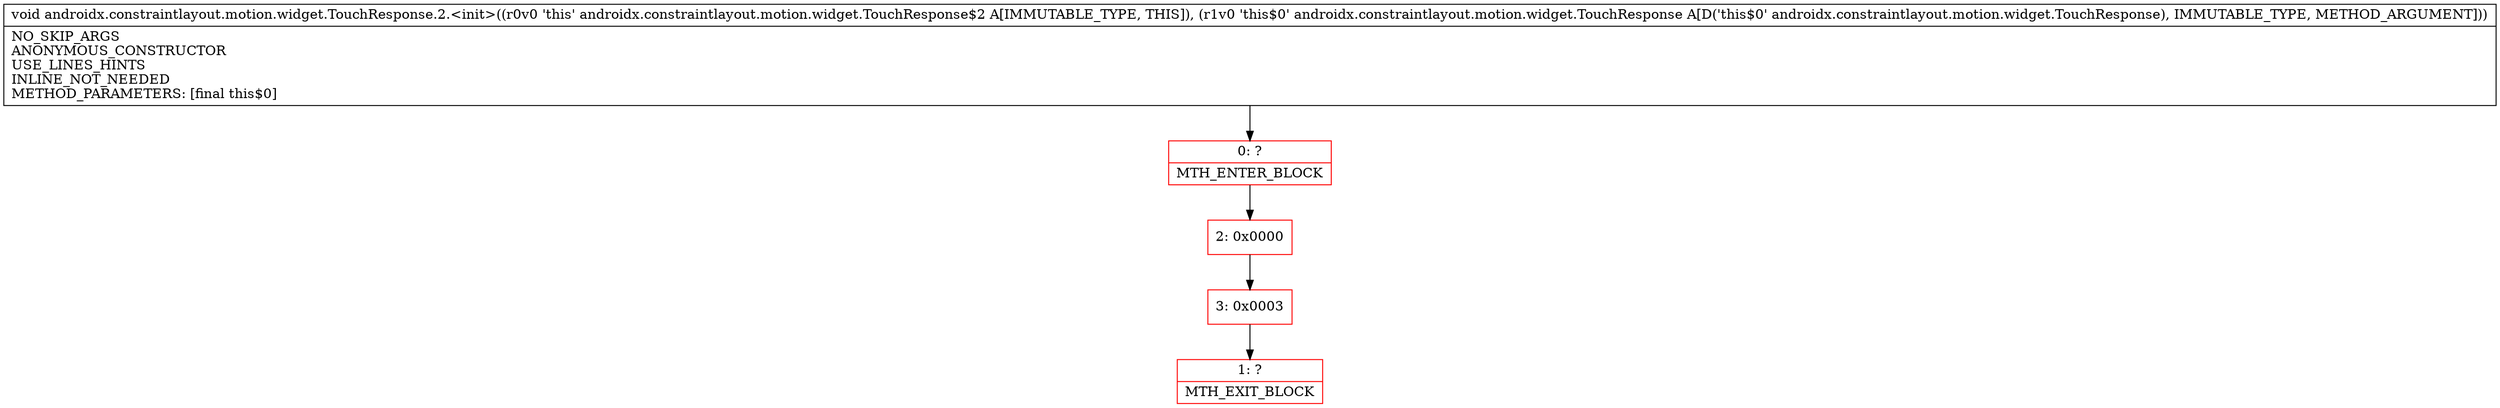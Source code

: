 digraph "CFG forandroidx.constraintlayout.motion.widget.TouchResponse.2.\<init\>(Landroidx\/constraintlayout\/motion\/widget\/TouchResponse;)V" {
subgraph cluster_Region_123687629 {
label = "R(0)";
node [shape=record,color=blue];
}
Node_0 [shape=record,color=red,label="{0\:\ ?|MTH_ENTER_BLOCK\l}"];
Node_2 [shape=record,color=red,label="{2\:\ 0x0000}"];
Node_3 [shape=record,color=red,label="{3\:\ 0x0003}"];
Node_1 [shape=record,color=red,label="{1\:\ ?|MTH_EXIT_BLOCK\l}"];
MethodNode[shape=record,label="{void androidx.constraintlayout.motion.widget.TouchResponse.2.\<init\>((r0v0 'this' androidx.constraintlayout.motion.widget.TouchResponse$2 A[IMMUTABLE_TYPE, THIS]), (r1v0 'this$0' androidx.constraintlayout.motion.widget.TouchResponse A[D('this$0' androidx.constraintlayout.motion.widget.TouchResponse), IMMUTABLE_TYPE, METHOD_ARGUMENT]))  | NO_SKIP_ARGS\lANONYMOUS_CONSTRUCTOR\lUSE_LINES_HINTS\lINLINE_NOT_NEEDED\lMETHOD_PARAMETERS: [final this$0]\l}"];
MethodNode -> Node_0;Node_0 -> Node_2;
Node_2 -> Node_3;
Node_3 -> Node_1;
}

